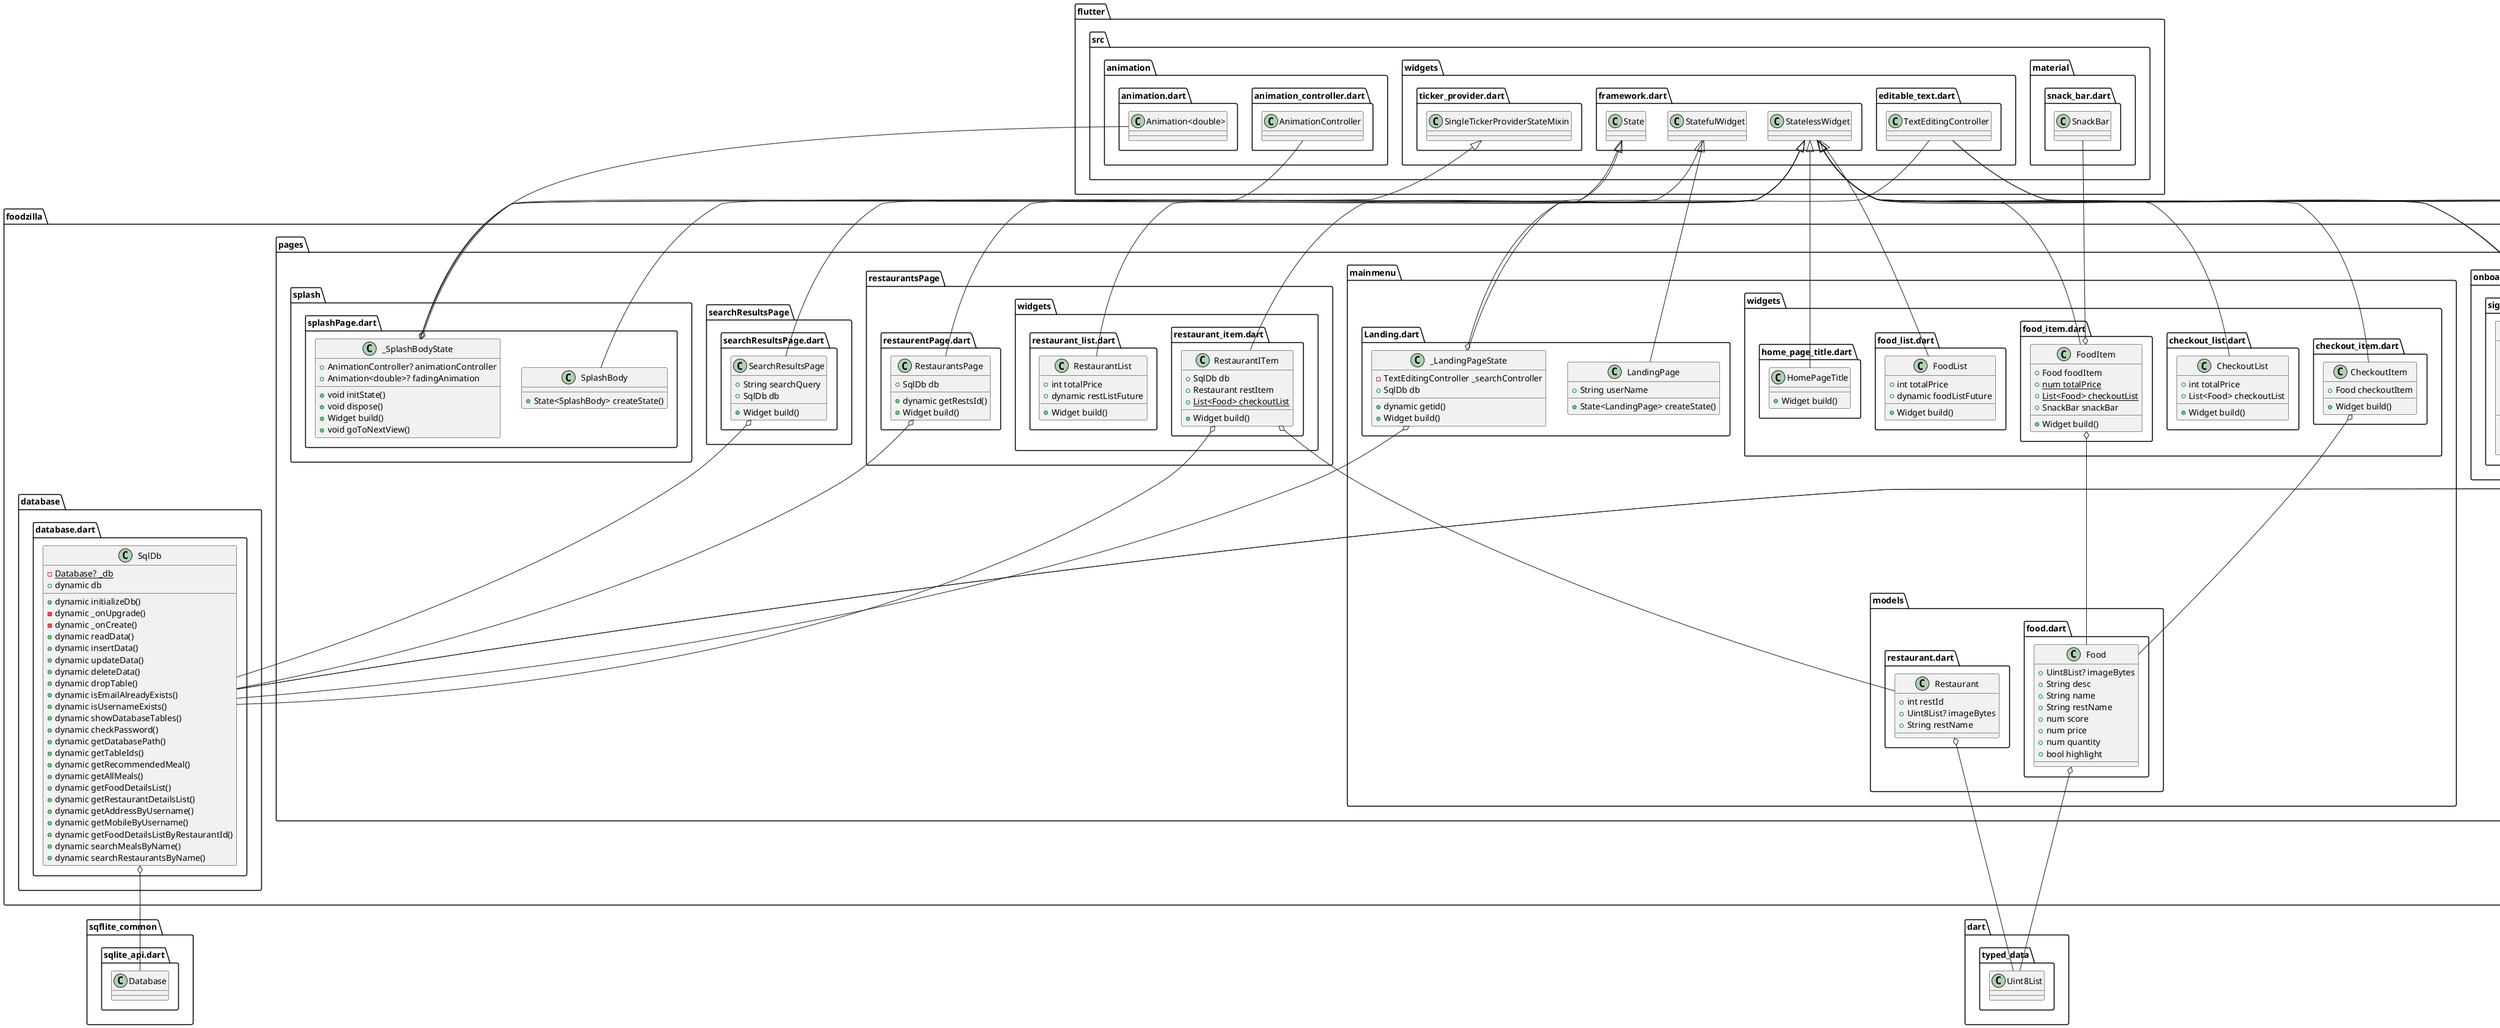 @startuml
set namespaceSeparator ::

class "foodzilla::database::database.dart::SqlDb" {
  {static} -Database? _db
  +dynamic db
  +dynamic initializeDb()
  -dynamic _onUpgrade()
  -dynamic _onCreate()
  +dynamic readData()
  +dynamic insertData()
  +dynamic updateData()
  +dynamic deleteData()
  +dynamic dropTable()
  +dynamic isEmailAlreadyExists()
  +dynamic isUsernameExists()
  +dynamic showDatabaseTables()
  +dynamic checkPassword()
  +dynamic getDatabasePath()
  +dynamic getTableIds()
  +dynamic getRecommendedMeal()
  +dynamic getAllMeals()
  +dynamic getFoodDetailsList()
  +dynamic getRestaurantDetailsList()
  +dynamic getAddressByUsername()
  +dynamic getMobileByUsername()
  +dynamic getFoodDetailsListByRestaurantId()
  +dynamic searchMealsByName()
  +dynamic searchRestaurantsByName()
}

"foodzilla::database::database.dart::SqlDb" o-- "sqflite_common::sqlite_api.dart::Database"

class "foodzilla::main.dart::FoodZilla" {
  +Widget build()
}

"flutter::src::widgets::framework.dart::StatelessWidget" <|-- "foodzilla::main.dart::FoodZilla"

class "foodzilla::pages::checkout::checkoutPage.dart::CheckoutPage" {
  +List<Food> confirmationList
  +num totalPrice
  +SqlDb db
  +String userName
  +dynamic getAdd()
  +Widget build()
}

"foodzilla::pages::checkout::checkoutPage.dart::CheckoutPage" o-- "foodzilla::database::database.dart::SqlDb"
"flutter::src::widgets::framework.dart::StatelessWidget" <|-- "foodzilla::pages::checkout::checkoutPage.dart::CheckoutPage"

class "foodzilla::pages::mainmenu::Landing.dart::LandingPage" {
  +String userName
  +State<LandingPage> createState()
}

"flutter::src::widgets::framework.dart::StatefulWidget" <|-- "foodzilla::pages::mainmenu::Landing.dart::LandingPage"

class "foodzilla::pages::mainmenu::Landing.dart::_LandingPageState" {
  -TextEditingController _searchController
  +SqlDb db
  +dynamic getid()
  +Widget build()
}

"foodzilla::pages::mainmenu::Landing.dart::_LandingPageState" o-- "flutter::src::widgets::editable_text.dart::TextEditingController"
"foodzilla::pages::mainmenu::Landing.dart::_LandingPageState" o-- "foodzilla::database::database.dart::SqlDb"
"flutter::src::widgets::framework.dart::State" <|-- "foodzilla::pages::mainmenu::Landing.dart::_LandingPageState"

class "foodzilla::pages::mainmenu::models::food.dart::Food" {
  +Uint8List? imageBytes
  +String desc
  +String name
  +String restName
  +num score
  +num price
  +num quantity
  +bool highlight
}

"foodzilla::pages::mainmenu::models::food.dart::Food" o-- "dart::typed_data::Uint8List"

class "foodzilla::pages::mainmenu::models::restaurant.dart::Restaurant" {
  +int restId
  +Uint8List? imageBytes
  +String restName
}

"foodzilla::pages::mainmenu::models::restaurant.dart::Restaurant" o-- "dart::typed_data::Uint8List"

class "foodzilla::pages::mainmenu::widgets::checkout_item.dart::CheckoutItem" {
  +Food checkoutItem
  +Widget build()
}

"foodzilla::pages::mainmenu::widgets::checkout_item.dart::CheckoutItem" o-- "foodzilla::pages::mainmenu::models::food.dart::Food"
"flutter::src::widgets::framework.dart::StatelessWidget" <|-- "foodzilla::pages::mainmenu::widgets::checkout_item.dart::CheckoutItem"

class "foodzilla::pages::mainmenu::widgets::checkout_list.dart::CheckoutList" {
  +int totalPrice
  +List<Food> checkoutList
  +Widget build()
}

"flutter::src::widgets::framework.dart::StatelessWidget" <|-- "foodzilla::pages::mainmenu::widgets::checkout_list.dart::CheckoutList"

class "foodzilla::pages::mainmenu::widgets::food_item.dart::FoodItem" {
  +Food foodItem
  {static} +num totalPrice
  {static} +List<Food> checkoutList
  +SnackBar snackBar
  +Widget build()
}

"foodzilla::pages::mainmenu::widgets::food_item.dart::FoodItem" o-- "foodzilla::pages::mainmenu::models::food.dart::Food"
"foodzilla::pages::mainmenu::widgets::food_item.dart::FoodItem" o-- "flutter::src::material::snack_bar.dart::SnackBar"
"flutter::src::widgets::framework.dart::StatelessWidget" <|-- "foodzilla::pages::mainmenu::widgets::food_item.dart::FoodItem"

class "foodzilla::pages::mainmenu::widgets::food_list.dart::FoodList" {
  +int totalPrice
  +dynamic foodListFuture
  +Widget build()
}

"flutter::src::widgets::framework.dart::StatelessWidget" <|-- "foodzilla::pages::mainmenu::widgets::food_list.dart::FoodList"

class "foodzilla::pages::mainmenu::widgets::home_page_title.dart::HomePageTitle" {
  +Widget build()
}

"flutter::src::widgets::framework.dart::StatelessWidget" <|-- "foodzilla::pages::mainmenu::widgets::home_page_title.dart::HomePageTitle"

class "foodzilla::pages::mealsPage::mealsPage.dart::MealsPage" {
  +String id
  +SqlDb db
  +dynamic getRecommid()
  +dynamic getAllid()
  +Widget build()
}

"foodzilla::pages::mealsPage::mealsPage.dart::MealsPage" o-- "foodzilla::database::database.dart::SqlDb"
"flutter::src::widgets::framework.dart::StatelessWidget" <|-- "foodzilla::pages::mealsPage::mealsPage.dart::MealsPage"

class "foodzilla::pages::onboarding::logInPage.dart::LoginPage" {
  +TextEditingController loginUserNameController
  +TextEditingController loginPasswordController
  +Widget build()
  +void loginLogicFunction()
}

"foodzilla::pages::onboarding::logInPage.dart::LoginPage" o-- "flutter::src::widgets::editable_text.dart::TextEditingController"
"flutter::src::widgets::framework.dart::StatelessWidget" <|-- "foodzilla::pages::onboarding::logInPage.dart::LoginPage"

class "foodzilla::pages::onboarding::signUpPage.dart::SignupPage" {
  +TextEditingController siginUserNameController
  +TextEditingController signPasswordController
  +TextEditingController signConfPasswordController
  +TextEditingController signEmailController
  +TextEditingController signMobileController
  +TextEditingController signAddrsController
  +Widget build()
  +void normalDialogueShow()
  +void signUpLogicFunction()
}

"foodzilla::pages::onboarding::signUpPage.dart::SignupPage" o-- "flutter::src::widgets::editable_text.dart::TextEditingController"
"flutter::src::widgets::framework.dart::StatelessWidget" <|-- "foodzilla::pages::onboarding::signUpPage.dart::SignupPage"

class "foodzilla::pages::restaurantsPage::restaurentPage.dart::RestaurantsPage" {
  +SqlDb db
  +dynamic getRestsId()
  +Widget build()
}

"foodzilla::pages::restaurantsPage::restaurentPage.dart::RestaurantsPage" o-- "foodzilla::database::database.dart::SqlDb"
"flutter::src::widgets::framework.dart::StatelessWidget" <|-- "foodzilla::pages::restaurantsPage::restaurentPage.dart::RestaurantsPage"

class "foodzilla::pages::restaurantsPage::widgets::restaurant_item.dart::RestaurantITem" {
  +SqlDb db
  +Restaurant restItem
  {static} +List<Food> checkoutList
  +Widget build()
}

"foodzilla::pages::restaurantsPage::widgets::restaurant_item.dart::RestaurantITem" o-- "foodzilla::database::database.dart::SqlDb"
"foodzilla::pages::restaurantsPage::widgets::restaurant_item.dart::RestaurantITem" o-- "foodzilla::pages::mainmenu::models::restaurant.dart::Restaurant"
"flutter::src::widgets::framework.dart::StatelessWidget" <|-- "foodzilla::pages::restaurantsPage::widgets::restaurant_item.dart::RestaurantITem"

class "foodzilla::pages::restaurantsPage::widgets::restaurant_list.dart::RestaurantList" {
  +int totalPrice
  +dynamic restListFuture
  +Widget build()
}

"flutter::src::widgets::framework.dart::StatelessWidget" <|-- "foodzilla::pages::restaurantsPage::widgets::restaurant_list.dart::RestaurantList"

class "foodzilla::pages::searchResultsPage::searchResultsPage.dart::SearchResultsPage" {
  +String searchQuery
  +SqlDb db
  +Widget build()
}

"foodzilla::pages::searchResultsPage::searchResultsPage.dart::SearchResultsPage" o-- "foodzilla::database::database.dart::SqlDb"
"flutter::src::widgets::framework.dart::StatelessWidget" <|-- "foodzilla::pages::searchResultsPage::searchResultsPage.dart::SearchResultsPage"

class "foodzilla::pages::splash::splashPage.dart::SplashBody" {
  +State<SplashBody> createState()
}

"flutter::src::widgets::framework.dart::StatefulWidget" <|-- "foodzilla::pages::splash::splashPage.dart::SplashBody"

class "foodzilla::pages::splash::splashPage.dart::_SplashBodyState" {
  +AnimationController? animationController
  +Animation<double>? fadingAnimation
  +void initState()
  +void dispose()
  +Widget build()
  +void goToNextView()
}

"foodzilla::pages::splash::splashPage.dart::_SplashBodyState" o-- "flutter::src::animation::animation_controller.dart::AnimationController"
"foodzilla::pages::splash::splashPage.dart::_SplashBodyState" o-- "flutter::src::animation::animation.dart::Animation<double>"
"flutter::src::widgets::framework.dart::State" <|-- "foodzilla::pages::splash::splashPage.dart::_SplashBodyState"
"flutter::src::widgets::ticker_provider.dart::SingleTickerProviderStateMixin" <|-- "foodzilla::pages::splash::splashPage.dart::_SplashBodyState"


@enduml
